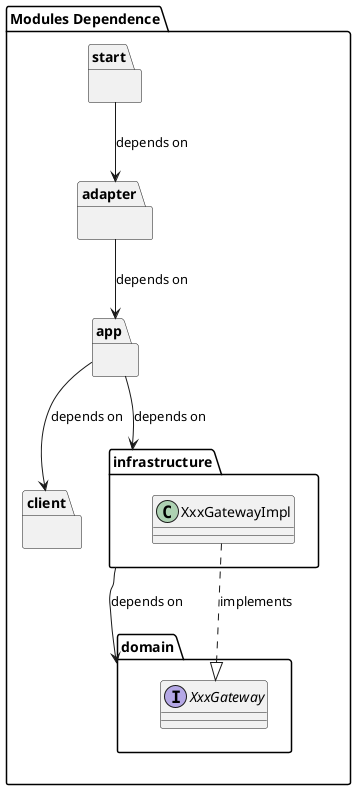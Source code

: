 @startuml
'https://plantuml.com/class-diagram

package "Modules Dependence" {
    package start {}
    package adapter {

    }
    package app {

    }
    package client {

    }

    package domain {
        interface XxxGateway
    }

    package infrastructure {
        class XxxGatewayImpl
    }

    start --> adapter : depends on
    adapter --> app : depends on
    app --> client : depends on
    app --> infrastructure : depends on
    infrastructure --> domain : depends on

    XxxGatewayImpl ..|> XxxGateway : implements



}
@enduml